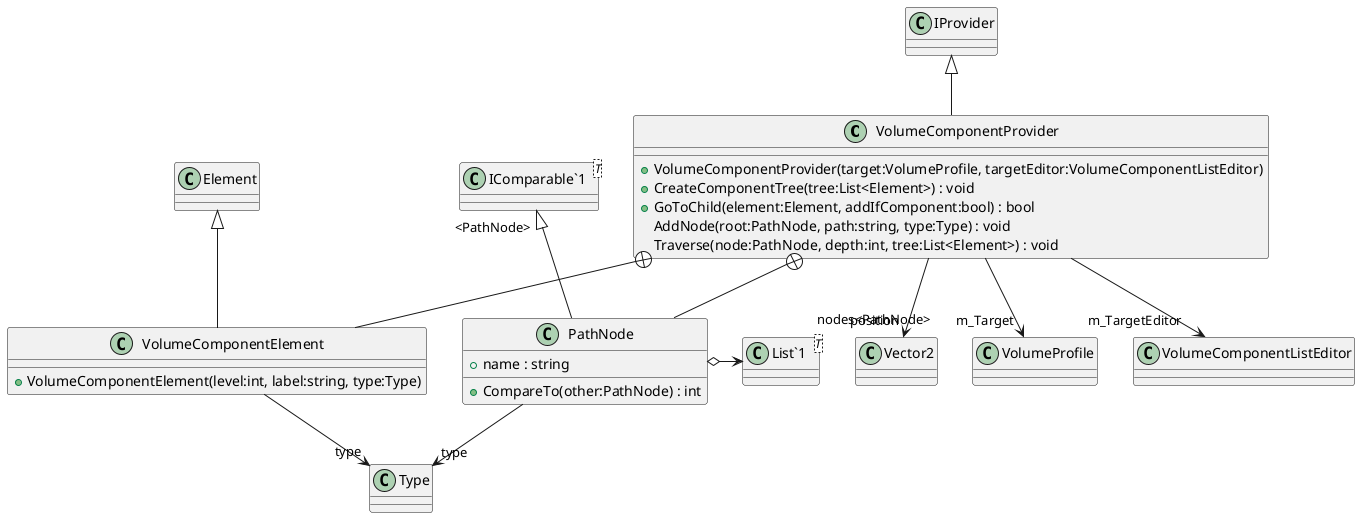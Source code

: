 @startuml
class VolumeComponentProvider {
    + VolumeComponentProvider(target:VolumeProfile, targetEditor:VolumeComponentListEditor)
    + CreateComponentTree(tree:List<Element>) : void
    + GoToChild(element:Element, addIfComponent:bool) : bool
    AddNode(root:PathNode, path:string, type:Type) : void
    Traverse(node:PathNode, depth:int, tree:List<Element>) : void
}
class VolumeComponentElement {
    + VolumeComponentElement(level:int, label:string, type:Type)
}
class PathNode {
    + name : string
    + CompareTo(other:PathNode) : int
}
class "IComparable`1"<T> {
}
class "List`1"<T> {
}
IProvider <|-- VolumeComponentProvider
VolumeComponentProvider --> "position" Vector2
VolumeComponentProvider --> "m_Target" VolumeProfile
VolumeComponentProvider --> "m_TargetEditor" VolumeComponentListEditor
VolumeComponentProvider +-- VolumeComponentElement
Element <|-- VolumeComponentElement
VolumeComponentElement --> "type" Type
VolumeComponentProvider +-- PathNode
"IComparable`1" "<PathNode>" <|-- PathNode
PathNode o-> "nodes<PathNode>" "List`1"
PathNode --> "type" Type
@enduml

